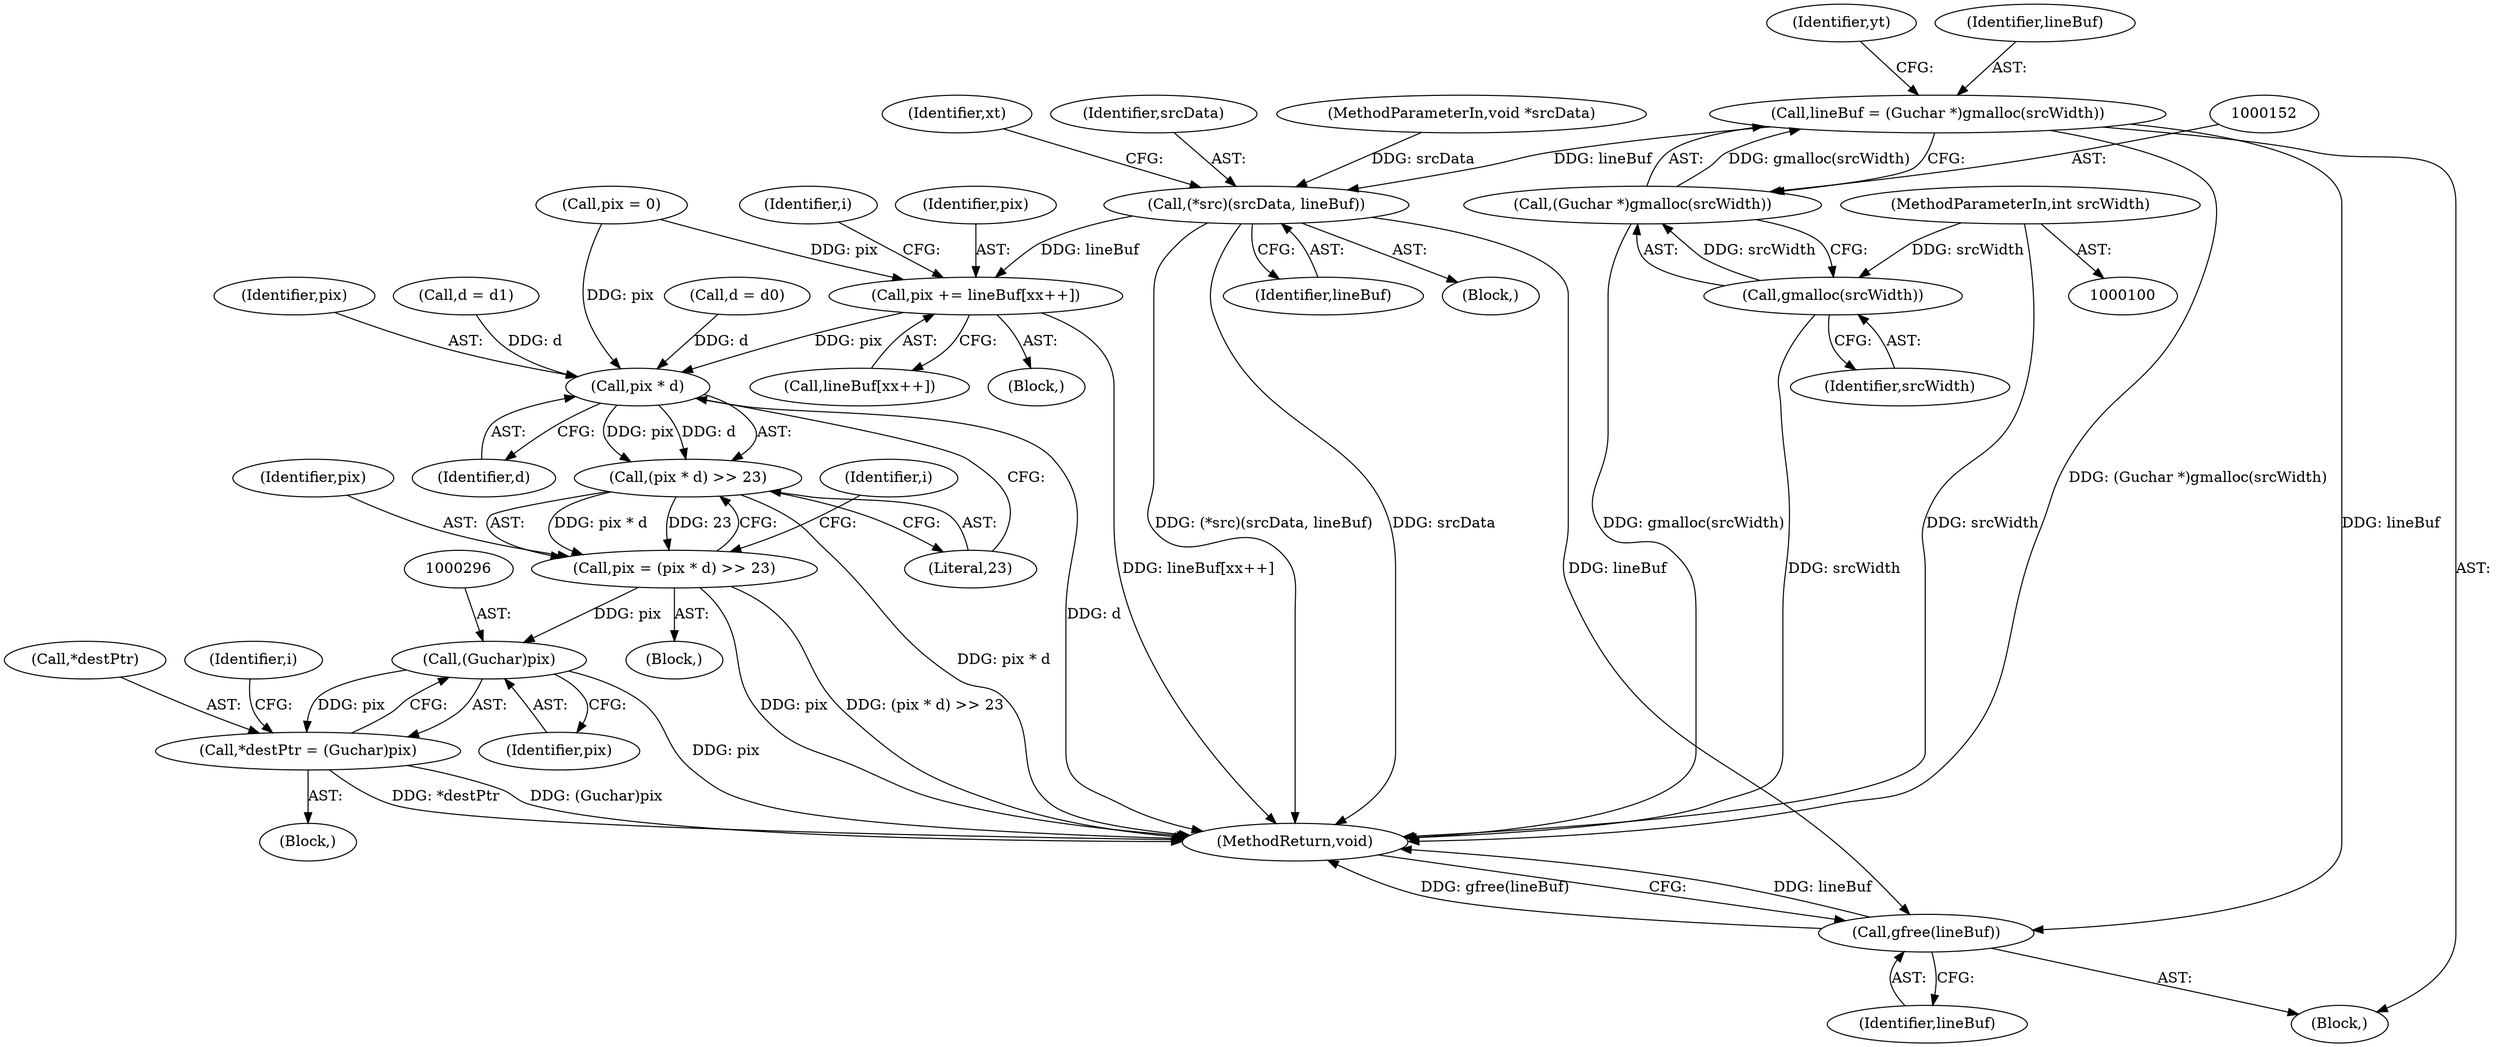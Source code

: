 digraph "0_poppler_bbc2d8918fe234b7ef2c480eb148943922cc0959@pointer" {
"1000149" [label="(Call,lineBuf = (Guchar *)gmalloc(srcWidth))"];
"1000151" [label="(Call,(Guchar *)gmalloc(srcWidth))"];
"1000153" [label="(Call,gmalloc(srcWidth))"];
"1000103" [label="(MethodParameterIn,int srcWidth)"];
"1000186" [label="(Call,(*src)(srcData, lineBuf))"];
"1000260" [label="(Call,pix += lineBuf[xx++])"];
"1000269" [label="(Call,pix * d)"];
"1000268" [label="(Call,(pix * d) >> 23)"];
"1000266" [label="(Call,pix = (pix * d) >> 23)"];
"1000295" [label="(Call,(Guchar)pix)"];
"1000292" [label="(Call,*destPtr = (Guchar)pix)"];
"1000303" [label="(Call,gfree(lineBuf))"];
"1000281" [label="(Identifier,i)"];
"1000244" [label="(Call,d = d0)"];
"1000154" [label="(Identifier,srcWidth)"];
"1000259" [label="(Block,)"];
"1000272" [label="(Literal,23)"];
"1000282" [label="(Block,)"];
"1000268" [label="(Call,(pix * d) >> 23)"];
"1000153" [label="(Call,gmalloc(srcWidth))"];
"1000156" [label="(Identifier,yt)"];
"1000108" [label="(Block,)"];
"1000103" [label="(MethodParameterIn,int srcWidth)"];
"1000186" [label="(Call,(*src)(srcData, lineBuf))"];
"1000261" [label="(Identifier,pix)"];
"1000267" [label="(Identifier,pix)"];
"1000266" [label="(Call,pix = (pix * d) >> 23)"];
"1000270" [label="(Identifier,pix)"];
"1000258" [label="(Identifier,i)"];
"1000150" [label="(Identifier,lineBuf)"];
"1000151" [label="(Call,(Guchar *)gmalloc(srcWidth))"];
"1000190" [label="(Identifier,xt)"];
"1000275" [label="(Identifier,i)"];
"1000260" [label="(Call,pix += lineBuf[xx++])"];
"1000297" [label="(Identifier,pix)"];
"1000149" [label="(Call,lineBuf = (Guchar *)gmalloc(srcWidth))"];
"1000220" [label="(Block,)"];
"1000305" [label="(MethodReturn,void)"];
"1000187" [label="(Identifier,srcData)"];
"1000271" [label="(Identifier,d)"];
"1000292" [label="(Call,*destPtr = (Guchar)pix)"];
"1000303" [label="(Call,gfree(lineBuf))"];
"1000102" [label="(MethodParameterIn,void *srcData)"];
"1000304" [label="(Identifier,lineBuf)"];
"1000236" [label="(Call,d = d1)"];
"1000247" [label="(Call,pix = 0)"];
"1000295" [label="(Call,(Guchar)pix)"];
"1000269" [label="(Call,pix * d)"];
"1000188" [label="(Identifier,lineBuf)"];
"1000262" [label="(Call,lineBuf[xx++])"];
"1000172" [label="(Block,)"];
"1000293" [label="(Call,*destPtr)"];
"1000149" -> "1000108"  [label="AST: "];
"1000149" -> "1000151"  [label="CFG: "];
"1000150" -> "1000149"  [label="AST: "];
"1000151" -> "1000149"  [label="AST: "];
"1000156" -> "1000149"  [label="CFG: "];
"1000149" -> "1000305"  [label="DDG: (Guchar *)gmalloc(srcWidth)"];
"1000151" -> "1000149"  [label="DDG: gmalloc(srcWidth)"];
"1000149" -> "1000186"  [label="DDG: lineBuf"];
"1000149" -> "1000303"  [label="DDG: lineBuf"];
"1000151" -> "1000153"  [label="CFG: "];
"1000152" -> "1000151"  [label="AST: "];
"1000153" -> "1000151"  [label="AST: "];
"1000151" -> "1000305"  [label="DDG: gmalloc(srcWidth)"];
"1000153" -> "1000151"  [label="DDG: srcWidth"];
"1000153" -> "1000154"  [label="CFG: "];
"1000154" -> "1000153"  [label="AST: "];
"1000153" -> "1000305"  [label="DDG: srcWidth"];
"1000103" -> "1000153"  [label="DDG: srcWidth"];
"1000103" -> "1000100"  [label="AST: "];
"1000103" -> "1000305"  [label="DDG: srcWidth"];
"1000186" -> "1000172"  [label="AST: "];
"1000186" -> "1000188"  [label="CFG: "];
"1000187" -> "1000186"  [label="AST: "];
"1000188" -> "1000186"  [label="AST: "];
"1000190" -> "1000186"  [label="CFG: "];
"1000186" -> "1000305"  [label="DDG: (*src)(srcData, lineBuf)"];
"1000186" -> "1000305"  [label="DDG: srcData"];
"1000102" -> "1000186"  [label="DDG: srcData"];
"1000186" -> "1000260"  [label="DDG: lineBuf"];
"1000186" -> "1000303"  [label="DDG: lineBuf"];
"1000260" -> "1000259"  [label="AST: "];
"1000260" -> "1000262"  [label="CFG: "];
"1000261" -> "1000260"  [label="AST: "];
"1000262" -> "1000260"  [label="AST: "];
"1000258" -> "1000260"  [label="CFG: "];
"1000260" -> "1000305"  [label="DDG: lineBuf[xx++]"];
"1000247" -> "1000260"  [label="DDG: pix"];
"1000260" -> "1000269"  [label="DDG: pix"];
"1000269" -> "1000268"  [label="AST: "];
"1000269" -> "1000271"  [label="CFG: "];
"1000270" -> "1000269"  [label="AST: "];
"1000271" -> "1000269"  [label="AST: "];
"1000272" -> "1000269"  [label="CFG: "];
"1000269" -> "1000305"  [label="DDG: d"];
"1000269" -> "1000268"  [label="DDG: pix"];
"1000269" -> "1000268"  [label="DDG: d"];
"1000247" -> "1000269"  [label="DDG: pix"];
"1000236" -> "1000269"  [label="DDG: d"];
"1000244" -> "1000269"  [label="DDG: d"];
"1000268" -> "1000266"  [label="AST: "];
"1000268" -> "1000272"  [label="CFG: "];
"1000272" -> "1000268"  [label="AST: "];
"1000266" -> "1000268"  [label="CFG: "];
"1000268" -> "1000305"  [label="DDG: pix * d"];
"1000268" -> "1000266"  [label="DDG: pix * d"];
"1000268" -> "1000266"  [label="DDG: 23"];
"1000266" -> "1000220"  [label="AST: "];
"1000267" -> "1000266"  [label="AST: "];
"1000275" -> "1000266"  [label="CFG: "];
"1000266" -> "1000305"  [label="DDG: (pix * d) >> 23"];
"1000266" -> "1000305"  [label="DDG: pix"];
"1000266" -> "1000295"  [label="DDG: pix"];
"1000295" -> "1000292"  [label="AST: "];
"1000295" -> "1000297"  [label="CFG: "];
"1000296" -> "1000295"  [label="AST: "];
"1000297" -> "1000295"  [label="AST: "];
"1000292" -> "1000295"  [label="CFG: "];
"1000295" -> "1000305"  [label="DDG: pix"];
"1000295" -> "1000292"  [label="DDG: pix"];
"1000292" -> "1000282"  [label="AST: "];
"1000293" -> "1000292"  [label="AST: "];
"1000281" -> "1000292"  [label="CFG: "];
"1000292" -> "1000305"  [label="DDG: *destPtr"];
"1000292" -> "1000305"  [label="DDG: (Guchar)pix"];
"1000303" -> "1000108"  [label="AST: "];
"1000303" -> "1000304"  [label="CFG: "];
"1000304" -> "1000303"  [label="AST: "];
"1000305" -> "1000303"  [label="CFG: "];
"1000303" -> "1000305"  [label="DDG: lineBuf"];
"1000303" -> "1000305"  [label="DDG: gfree(lineBuf)"];
}
